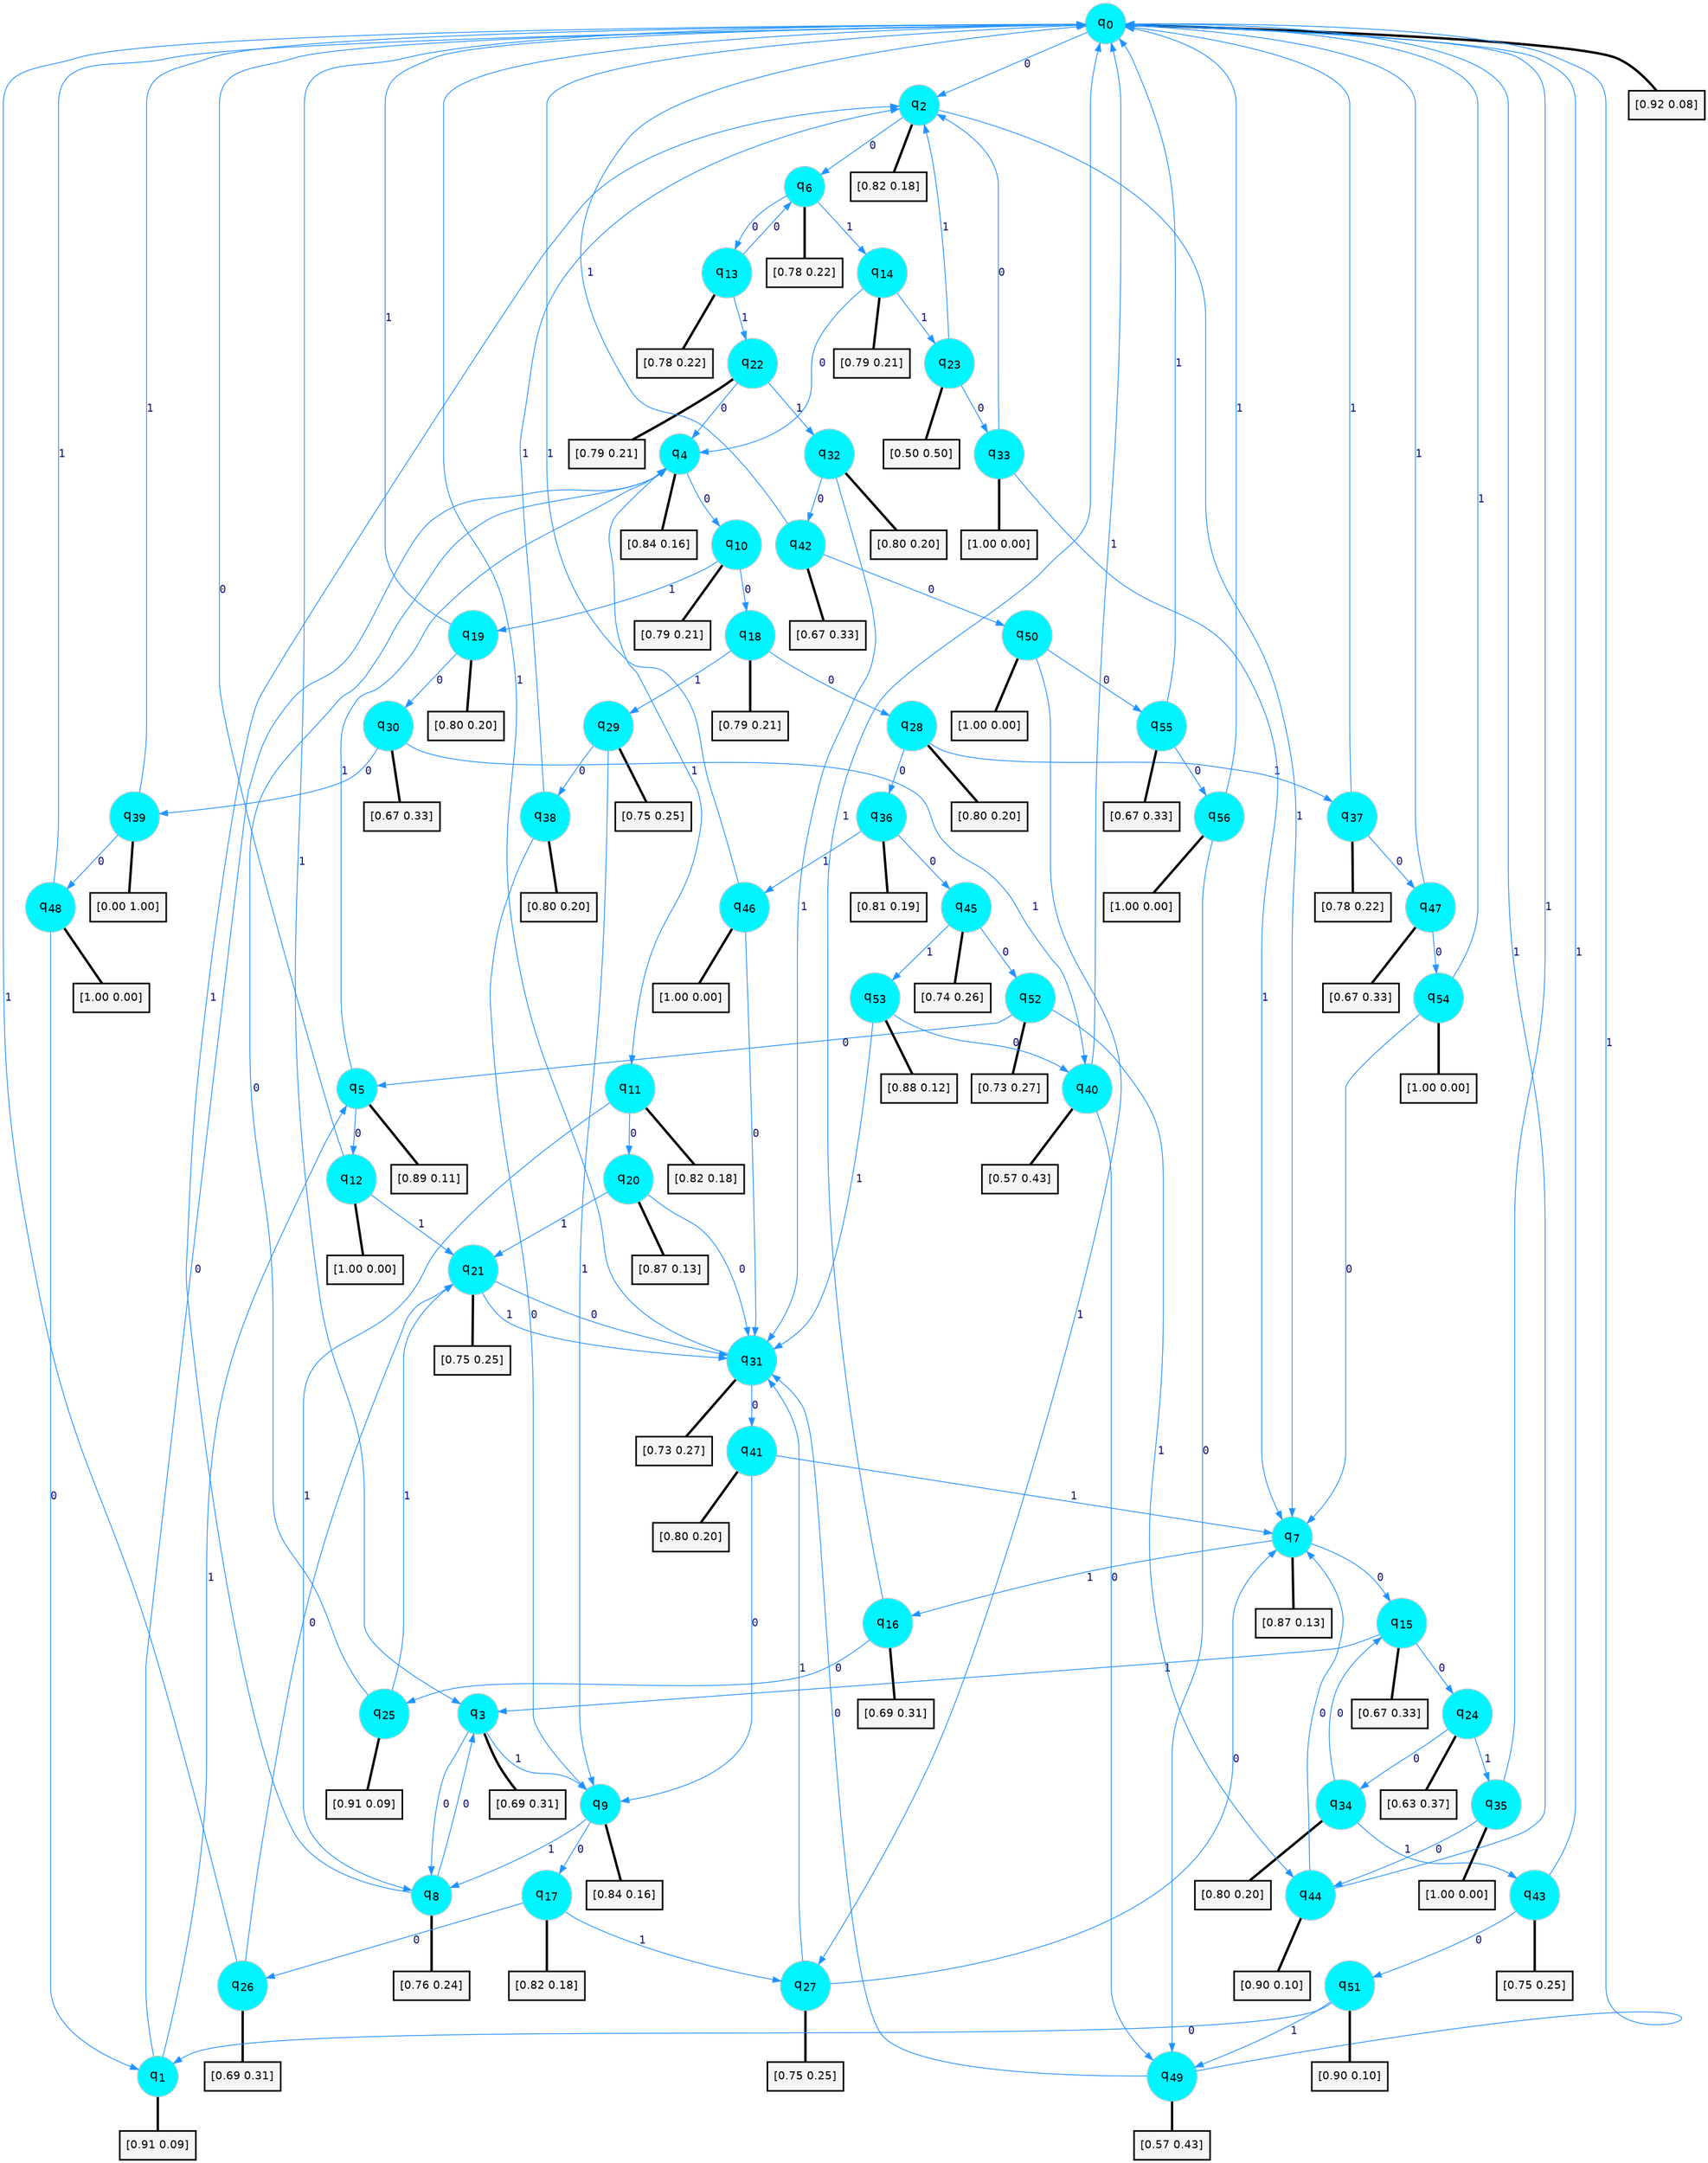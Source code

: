 digraph G {
graph [
bgcolor=transparent, dpi=300, rankdir=TD, size="40,25"];
node [
color=gray, fillcolor=turquoise1, fontcolor=black, fontname=Helvetica, fontsize=16, fontweight=bold, shape=circle, style=filled];
edge [
arrowsize=1, color=dodgerblue1, fontcolor=midnightblue, fontname=courier, fontweight=bold, penwidth=1, style=solid, weight=20];
0[label=<q<SUB>0</SUB>>];
1[label=<q<SUB>1</SUB>>];
2[label=<q<SUB>2</SUB>>];
3[label=<q<SUB>3</SUB>>];
4[label=<q<SUB>4</SUB>>];
5[label=<q<SUB>5</SUB>>];
6[label=<q<SUB>6</SUB>>];
7[label=<q<SUB>7</SUB>>];
8[label=<q<SUB>8</SUB>>];
9[label=<q<SUB>9</SUB>>];
10[label=<q<SUB>10</SUB>>];
11[label=<q<SUB>11</SUB>>];
12[label=<q<SUB>12</SUB>>];
13[label=<q<SUB>13</SUB>>];
14[label=<q<SUB>14</SUB>>];
15[label=<q<SUB>15</SUB>>];
16[label=<q<SUB>16</SUB>>];
17[label=<q<SUB>17</SUB>>];
18[label=<q<SUB>18</SUB>>];
19[label=<q<SUB>19</SUB>>];
20[label=<q<SUB>20</SUB>>];
21[label=<q<SUB>21</SUB>>];
22[label=<q<SUB>22</SUB>>];
23[label=<q<SUB>23</SUB>>];
24[label=<q<SUB>24</SUB>>];
25[label=<q<SUB>25</SUB>>];
26[label=<q<SUB>26</SUB>>];
27[label=<q<SUB>27</SUB>>];
28[label=<q<SUB>28</SUB>>];
29[label=<q<SUB>29</SUB>>];
30[label=<q<SUB>30</SUB>>];
31[label=<q<SUB>31</SUB>>];
32[label=<q<SUB>32</SUB>>];
33[label=<q<SUB>33</SUB>>];
34[label=<q<SUB>34</SUB>>];
35[label=<q<SUB>35</SUB>>];
36[label=<q<SUB>36</SUB>>];
37[label=<q<SUB>37</SUB>>];
38[label=<q<SUB>38</SUB>>];
39[label=<q<SUB>39</SUB>>];
40[label=<q<SUB>40</SUB>>];
41[label=<q<SUB>41</SUB>>];
42[label=<q<SUB>42</SUB>>];
43[label=<q<SUB>43</SUB>>];
44[label=<q<SUB>44</SUB>>];
45[label=<q<SUB>45</SUB>>];
46[label=<q<SUB>46</SUB>>];
47[label=<q<SUB>47</SUB>>];
48[label=<q<SUB>48</SUB>>];
49[label=<q<SUB>49</SUB>>];
50[label=<q<SUB>50</SUB>>];
51[label=<q<SUB>51</SUB>>];
52[label=<q<SUB>52</SUB>>];
53[label=<q<SUB>53</SUB>>];
54[label=<q<SUB>54</SUB>>];
55[label=<q<SUB>55</SUB>>];
56[label=<q<SUB>56</SUB>>];
57[label="[0.92 0.08]", shape=box,fontcolor=black, fontname=Helvetica, fontsize=14, penwidth=2, fillcolor=whitesmoke,color=black];
58[label="[0.91 0.09]", shape=box,fontcolor=black, fontname=Helvetica, fontsize=14, penwidth=2, fillcolor=whitesmoke,color=black];
59[label="[0.82 0.18]", shape=box,fontcolor=black, fontname=Helvetica, fontsize=14, penwidth=2, fillcolor=whitesmoke,color=black];
60[label="[0.69 0.31]", shape=box,fontcolor=black, fontname=Helvetica, fontsize=14, penwidth=2, fillcolor=whitesmoke,color=black];
61[label="[0.84 0.16]", shape=box,fontcolor=black, fontname=Helvetica, fontsize=14, penwidth=2, fillcolor=whitesmoke,color=black];
62[label="[0.89 0.11]", shape=box,fontcolor=black, fontname=Helvetica, fontsize=14, penwidth=2, fillcolor=whitesmoke,color=black];
63[label="[0.78 0.22]", shape=box,fontcolor=black, fontname=Helvetica, fontsize=14, penwidth=2, fillcolor=whitesmoke,color=black];
64[label="[0.87 0.13]", shape=box,fontcolor=black, fontname=Helvetica, fontsize=14, penwidth=2, fillcolor=whitesmoke,color=black];
65[label="[0.76 0.24]", shape=box,fontcolor=black, fontname=Helvetica, fontsize=14, penwidth=2, fillcolor=whitesmoke,color=black];
66[label="[0.84 0.16]", shape=box,fontcolor=black, fontname=Helvetica, fontsize=14, penwidth=2, fillcolor=whitesmoke,color=black];
67[label="[0.79 0.21]", shape=box,fontcolor=black, fontname=Helvetica, fontsize=14, penwidth=2, fillcolor=whitesmoke,color=black];
68[label="[0.82 0.18]", shape=box,fontcolor=black, fontname=Helvetica, fontsize=14, penwidth=2, fillcolor=whitesmoke,color=black];
69[label="[1.00 0.00]", shape=box,fontcolor=black, fontname=Helvetica, fontsize=14, penwidth=2, fillcolor=whitesmoke,color=black];
70[label="[0.78 0.22]", shape=box,fontcolor=black, fontname=Helvetica, fontsize=14, penwidth=2, fillcolor=whitesmoke,color=black];
71[label="[0.79 0.21]", shape=box,fontcolor=black, fontname=Helvetica, fontsize=14, penwidth=2, fillcolor=whitesmoke,color=black];
72[label="[0.67 0.33]", shape=box,fontcolor=black, fontname=Helvetica, fontsize=14, penwidth=2, fillcolor=whitesmoke,color=black];
73[label="[0.69 0.31]", shape=box,fontcolor=black, fontname=Helvetica, fontsize=14, penwidth=2, fillcolor=whitesmoke,color=black];
74[label="[0.82 0.18]", shape=box,fontcolor=black, fontname=Helvetica, fontsize=14, penwidth=2, fillcolor=whitesmoke,color=black];
75[label="[0.79 0.21]", shape=box,fontcolor=black, fontname=Helvetica, fontsize=14, penwidth=2, fillcolor=whitesmoke,color=black];
76[label="[0.80 0.20]", shape=box,fontcolor=black, fontname=Helvetica, fontsize=14, penwidth=2, fillcolor=whitesmoke,color=black];
77[label="[0.87 0.13]", shape=box,fontcolor=black, fontname=Helvetica, fontsize=14, penwidth=2, fillcolor=whitesmoke,color=black];
78[label="[0.75 0.25]", shape=box,fontcolor=black, fontname=Helvetica, fontsize=14, penwidth=2, fillcolor=whitesmoke,color=black];
79[label="[0.79 0.21]", shape=box,fontcolor=black, fontname=Helvetica, fontsize=14, penwidth=2, fillcolor=whitesmoke,color=black];
80[label="[0.50 0.50]", shape=box,fontcolor=black, fontname=Helvetica, fontsize=14, penwidth=2, fillcolor=whitesmoke,color=black];
81[label="[0.63 0.37]", shape=box,fontcolor=black, fontname=Helvetica, fontsize=14, penwidth=2, fillcolor=whitesmoke,color=black];
82[label="[0.91 0.09]", shape=box,fontcolor=black, fontname=Helvetica, fontsize=14, penwidth=2, fillcolor=whitesmoke,color=black];
83[label="[0.69 0.31]", shape=box,fontcolor=black, fontname=Helvetica, fontsize=14, penwidth=2, fillcolor=whitesmoke,color=black];
84[label="[0.75 0.25]", shape=box,fontcolor=black, fontname=Helvetica, fontsize=14, penwidth=2, fillcolor=whitesmoke,color=black];
85[label="[0.80 0.20]", shape=box,fontcolor=black, fontname=Helvetica, fontsize=14, penwidth=2, fillcolor=whitesmoke,color=black];
86[label="[0.75 0.25]", shape=box,fontcolor=black, fontname=Helvetica, fontsize=14, penwidth=2, fillcolor=whitesmoke,color=black];
87[label="[0.67 0.33]", shape=box,fontcolor=black, fontname=Helvetica, fontsize=14, penwidth=2, fillcolor=whitesmoke,color=black];
88[label="[0.73 0.27]", shape=box,fontcolor=black, fontname=Helvetica, fontsize=14, penwidth=2, fillcolor=whitesmoke,color=black];
89[label="[0.80 0.20]", shape=box,fontcolor=black, fontname=Helvetica, fontsize=14, penwidth=2, fillcolor=whitesmoke,color=black];
90[label="[1.00 0.00]", shape=box,fontcolor=black, fontname=Helvetica, fontsize=14, penwidth=2, fillcolor=whitesmoke,color=black];
91[label="[0.80 0.20]", shape=box,fontcolor=black, fontname=Helvetica, fontsize=14, penwidth=2, fillcolor=whitesmoke,color=black];
92[label="[1.00 0.00]", shape=box,fontcolor=black, fontname=Helvetica, fontsize=14, penwidth=2, fillcolor=whitesmoke,color=black];
93[label="[0.81 0.19]", shape=box,fontcolor=black, fontname=Helvetica, fontsize=14, penwidth=2, fillcolor=whitesmoke,color=black];
94[label="[0.78 0.22]", shape=box,fontcolor=black, fontname=Helvetica, fontsize=14, penwidth=2, fillcolor=whitesmoke,color=black];
95[label="[0.80 0.20]", shape=box,fontcolor=black, fontname=Helvetica, fontsize=14, penwidth=2, fillcolor=whitesmoke,color=black];
96[label="[0.00 1.00]", shape=box,fontcolor=black, fontname=Helvetica, fontsize=14, penwidth=2, fillcolor=whitesmoke,color=black];
97[label="[0.57 0.43]", shape=box,fontcolor=black, fontname=Helvetica, fontsize=14, penwidth=2, fillcolor=whitesmoke,color=black];
98[label="[0.80 0.20]", shape=box,fontcolor=black, fontname=Helvetica, fontsize=14, penwidth=2, fillcolor=whitesmoke,color=black];
99[label="[0.67 0.33]", shape=box,fontcolor=black, fontname=Helvetica, fontsize=14, penwidth=2, fillcolor=whitesmoke,color=black];
100[label="[0.75 0.25]", shape=box,fontcolor=black, fontname=Helvetica, fontsize=14, penwidth=2, fillcolor=whitesmoke,color=black];
101[label="[0.90 0.10]", shape=box,fontcolor=black, fontname=Helvetica, fontsize=14, penwidth=2, fillcolor=whitesmoke,color=black];
102[label="[0.74 0.26]", shape=box,fontcolor=black, fontname=Helvetica, fontsize=14, penwidth=2, fillcolor=whitesmoke,color=black];
103[label="[1.00 0.00]", shape=box,fontcolor=black, fontname=Helvetica, fontsize=14, penwidth=2, fillcolor=whitesmoke,color=black];
104[label="[0.67 0.33]", shape=box,fontcolor=black, fontname=Helvetica, fontsize=14, penwidth=2, fillcolor=whitesmoke,color=black];
105[label="[1.00 0.00]", shape=box,fontcolor=black, fontname=Helvetica, fontsize=14, penwidth=2, fillcolor=whitesmoke,color=black];
106[label="[0.57 0.43]", shape=box,fontcolor=black, fontname=Helvetica, fontsize=14, penwidth=2, fillcolor=whitesmoke,color=black];
107[label="[1.00 0.00]", shape=box,fontcolor=black, fontname=Helvetica, fontsize=14, penwidth=2, fillcolor=whitesmoke,color=black];
108[label="[0.90 0.10]", shape=box,fontcolor=black, fontname=Helvetica, fontsize=14, penwidth=2, fillcolor=whitesmoke,color=black];
109[label="[0.73 0.27]", shape=box,fontcolor=black, fontname=Helvetica, fontsize=14, penwidth=2, fillcolor=whitesmoke,color=black];
110[label="[0.88 0.12]", shape=box,fontcolor=black, fontname=Helvetica, fontsize=14, penwidth=2, fillcolor=whitesmoke,color=black];
111[label="[1.00 0.00]", shape=box,fontcolor=black, fontname=Helvetica, fontsize=14, penwidth=2, fillcolor=whitesmoke,color=black];
112[label="[0.67 0.33]", shape=box,fontcolor=black, fontname=Helvetica, fontsize=14, penwidth=2, fillcolor=whitesmoke,color=black];
113[label="[1.00 0.00]", shape=box,fontcolor=black, fontname=Helvetica, fontsize=14, penwidth=2, fillcolor=whitesmoke,color=black];
0->2 [label=0];
0->3 [label=1];
0->57 [arrowhead=none, penwidth=3,color=black];
1->4 [label=0];
1->5 [label=1];
1->58 [arrowhead=none, penwidth=3,color=black];
2->6 [label=0];
2->7 [label=1];
2->59 [arrowhead=none, penwidth=3,color=black];
3->8 [label=0];
3->9 [label=1];
3->60 [arrowhead=none, penwidth=3,color=black];
4->10 [label=0];
4->11 [label=1];
4->61 [arrowhead=none, penwidth=3,color=black];
5->12 [label=0];
5->4 [label=1];
5->62 [arrowhead=none, penwidth=3,color=black];
6->13 [label=0];
6->14 [label=1];
6->63 [arrowhead=none, penwidth=3,color=black];
7->15 [label=0];
7->16 [label=1];
7->64 [arrowhead=none, penwidth=3,color=black];
8->3 [label=0];
8->2 [label=1];
8->65 [arrowhead=none, penwidth=3,color=black];
9->17 [label=0];
9->8 [label=1];
9->66 [arrowhead=none, penwidth=3,color=black];
10->18 [label=0];
10->19 [label=1];
10->67 [arrowhead=none, penwidth=3,color=black];
11->20 [label=0];
11->8 [label=1];
11->68 [arrowhead=none, penwidth=3,color=black];
12->0 [label=0];
12->21 [label=1];
12->69 [arrowhead=none, penwidth=3,color=black];
13->6 [label=0];
13->22 [label=1];
13->70 [arrowhead=none, penwidth=3,color=black];
14->4 [label=0];
14->23 [label=1];
14->71 [arrowhead=none, penwidth=3,color=black];
15->24 [label=0];
15->3 [label=1];
15->72 [arrowhead=none, penwidth=3,color=black];
16->25 [label=0];
16->0 [label=1];
16->73 [arrowhead=none, penwidth=3,color=black];
17->26 [label=0];
17->27 [label=1];
17->74 [arrowhead=none, penwidth=3,color=black];
18->28 [label=0];
18->29 [label=1];
18->75 [arrowhead=none, penwidth=3,color=black];
19->30 [label=0];
19->0 [label=1];
19->76 [arrowhead=none, penwidth=3,color=black];
20->31 [label=0];
20->21 [label=1];
20->77 [arrowhead=none, penwidth=3,color=black];
21->31 [label=0];
21->31 [label=1];
21->78 [arrowhead=none, penwidth=3,color=black];
22->4 [label=0];
22->32 [label=1];
22->79 [arrowhead=none, penwidth=3,color=black];
23->33 [label=0];
23->2 [label=1];
23->80 [arrowhead=none, penwidth=3,color=black];
24->34 [label=0];
24->35 [label=1];
24->81 [arrowhead=none, penwidth=3,color=black];
25->4 [label=0];
25->21 [label=1];
25->82 [arrowhead=none, penwidth=3,color=black];
26->21 [label=0];
26->0 [label=1];
26->83 [arrowhead=none, penwidth=3,color=black];
27->7 [label=0];
27->31 [label=1];
27->84 [arrowhead=none, penwidth=3,color=black];
28->36 [label=0];
28->37 [label=1];
28->85 [arrowhead=none, penwidth=3,color=black];
29->38 [label=0];
29->9 [label=1];
29->86 [arrowhead=none, penwidth=3,color=black];
30->39 [label=0];
30->40 [label=1];
30->87 [arrowhead=none, penwidth=3,color=black];
31->41 [label=0];
31->0 [label=1];
31->88 [arrowhead=none, penwidth=3,color=black];
32->42 [label=0];
32->31 [label=1];
32->89 [arrowhead=none, penwidth=3,color=black];
33->2 [label=0];
33->7 [label=1];
33->90 [arrowhead=none, penwidth=3,color=black];
34->15 [label=0];
34->43 [label=1];
34->91 [arrowhead=none, penwidth=3,color=black];
35->44 [label=0];
35->0 [label=1];
35->92 [arrowhead=none, penwidth=3,color=black];
36->45 [label=0];
36->46 [label=1];
36->93 [arrowhead=none, penwidth=3,color=black];
37->47 [label=0];
37->0 [label=1];
37->94 [arrowhead=none, penwidth=3,color=black];
38->9 [label=0];
38->2 [label=1];
38->95 [arrowhead=none, penwidth=3,color=black];
39->48 [label=0];
39->0 [label=1];
39->96 [arrowhead=none, penwidth=3,color=black];
40->49 [label=0];
40->0 [label=1];
40->97 [arrowhead=none, penwidth=3,color=black];
41->9 [label=0];
41->7 [label=1];
41->98 [arrowhead=none, penwidth=3,color=black];
42->50 [label=0];
42->0 [label=1];
42->99 [arrowhead=none, penwidth=3,color=black];
43->51 [label=0];
43->0 [label=1];
43->100 [arrowhead=none, penwidth=3,color=black];
44->7 [label=0];
44->0 [label=1];
44->101 [arrowhead=none, penwidth=3,color=black];
45->52 [label=0];
45->53 [label=1];
45->102 [arrowhead=none, penwidth=3,color=black];
46->31 [label=0];
46->0 [label=1];
46->103 [arrowhead=none, penwidth=3,color=black];
47->54 [label=0];
47->0 [label=1];
47->104 [arrowhead=none, penwidth=3,color=black];
48->1 [label=0];
48->0 [label=1];
48->105 [arrowhead=none, penwidth=3,color=black];
49->31 [label=0];
49->0 [label=1];
49->106 [arrowhead=none, penwidth=3,color=black];
50->55 [label=0];
50->27 [label=1];
50->107 [arrowhead=none, penwidth=3,color=black];
51->1 [label=0];
51->49 [label=1];
51->108 [arrowhead=none, penwidth=3,color=black];
52->5 [label=0];
52->44 [label=1];
52->109 [arrowhead=none, penwidth=3,color=black];
53->40 [label=0];
53->31 [label=1];
53->110 [arrowhead=none, penwidth=3,color=black];
54->7 [label=0];
54->0 [label=1];
54->111 [arrowhead=none, penwidth=3,color=black];
55->56 [label=0];
55->0 [label=1];
55->112 [arrowhead=none, penwidth=3,color=black];
56->49 [label=0];
56->0 [label=1];
56->113 [arrowhead=none, penwidth=3,color=black];
}
